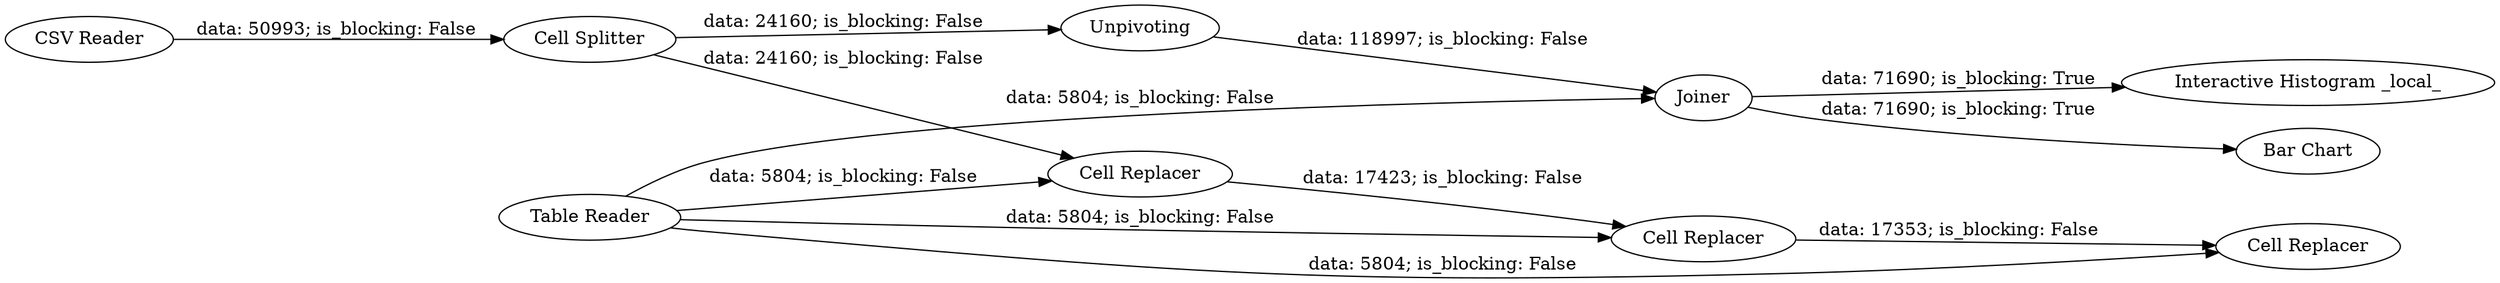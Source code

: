 digraph {
	"2011334488603255523_9" [label="Cell Replacer"]
	"2011334488603255523_2" [label="CSV Reader"]
	"2011334488603255523_10" [label="Cell Replacer"]
	"2011334488603255523_4" [label=Unpivoting]
	"2011334488603255523_1" [label="Table Reader"]
	"2011334488603255523_8" [label="Interactive Histogram _local_"]
	"2011334488603255523_11" [label="Cell Replacer"]
	"2011334488603255523_5" [label=Joiner]
	"2011334488603255523_12" [label="Bar Chart"]
	"2011334488603255523_3" [label="Cell Splitter"]
	"2011334488603255523_2" -> "2011334488603255523_3" [label="data: 50993; is_blocking: False"]
	"2011334488603255523_10" -> "2011334488603255523_11" [label="data: 17353; is_blocking: False"]
	"2011334488603255523_3" -> "2011334488603255523_9" [label="data: 24160; is_blocking: False"]
	"2011334488603255523_1" -> "2011334488603255523_5" [label="data: 5804; is_blocking: False"]
	"2011334488603255523_3" -> "2011334488603255523_4" [label="data: 24160; is_blocking: False"]
	"2011334488603255523_4" -> "2011334488603255523_5" [label="data: 118997; is_blocking: False"]
	"2011334488603255523_1" -> "2011334488603255523_10" [label="data: 5804; is_blocking: False"]
	"2011334488603255523_1" -> "2011334488603255523_11" [label="data: 5804; is_blocking: False"]
	"2011334488603255523_5" -> "2011334488603255523_8" [label="data: 71690; is_blocking: True"]
	"2011334488603255523_9" -> "2011334488603255523_10" [label="data: 17423; is_blocking: False"]
	"2011334488603255523_5" -> "2011334488603255523_12" [label="data: 71690; is_blocking: True"]
	"2011334488603255523_1" -> "2011334488603255523_9" [label="data: 5804; is_blocking: False"]
	rankdir=LR
}
